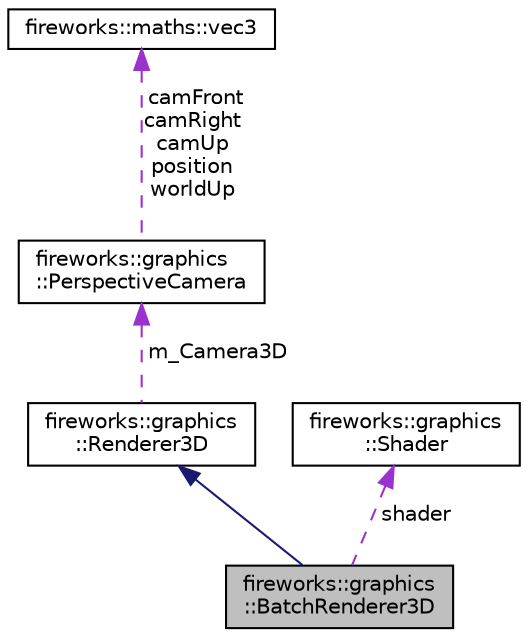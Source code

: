 digraph "fireworks::graphics::BatchRenderer3D"
{
 // LATEX_PDF_SIZE
  edge [fontname="Helvetica",fontsize="10",labelfontname="Helvetica",labelfontsize="10"];
  node [fontname="Helvetica",fontsize="10",shape=record];
  Node1 [label="fireworks::graphics\l::BatchRenderer3D",height=0.2,width=0.4,color="black", fillcolor="grey75", style="filled", fontcolor="black",tooltip="Renders the 3d renderables in a single draw call using batching."];
  Node2 -> Node1 [dir="back",color="midnightblue",fontsize="10",style="solid",fontname="Helvetica"];
  Node2 [label="fireworks::graphics\l::Renderer3D",height=0.2,width=0.4,color="black", fillcolor="white", style="filled",URL="$classfireworks_1_1graphics_1_1_renderer3_d.html",tooltip="Forward declaration of the graphics::Renderable3D."];
  Node3 -> Node2 [dir="back",color="darkorchid3",fontsize="10",style="dashed",label=" m_Camera3D" ,fontname="Helvetica"];
  Node3 [label="fireworks::graphics\l::PerspectiveCamera",height=0.2,width=0.4,color="black", fillcolor="white", style="filled",URL="$classfireworks_1_1graphics_1_1_perspective_camera.html",tooltip="A perspective camera to view objects in perspective projection."];
  Node4 -> Node3 [dir="back",color="darkorchid3",fontsize="10",style="dashed",label=" camFront\ncamRight\ncamUp\nposition\nworldUp" ,fontname="Helvetica"];
  Node4 [label="fireworks::maths::vec3",height=0.2,width=0.4,color="black", fillcolor="white", style="filled",URL="$structfireworks_1_1maths_1_1vec3.html",tooltip=" "];
  Node5 -> Node1 [dir="back",color="darkorchid3",fontsize="10",style="dashed",label=" shader" ,fontname="Helvetica"];
  Node5 [label="fireworks::graphics\l::Shader",height=0.2,width=0.4,color="black", fillcolor="white", style="filled",URL="$classfireworks_1_1graphics_1_1_shader.html",tooltip="The class responsible for creating amazing shaders."];
}
